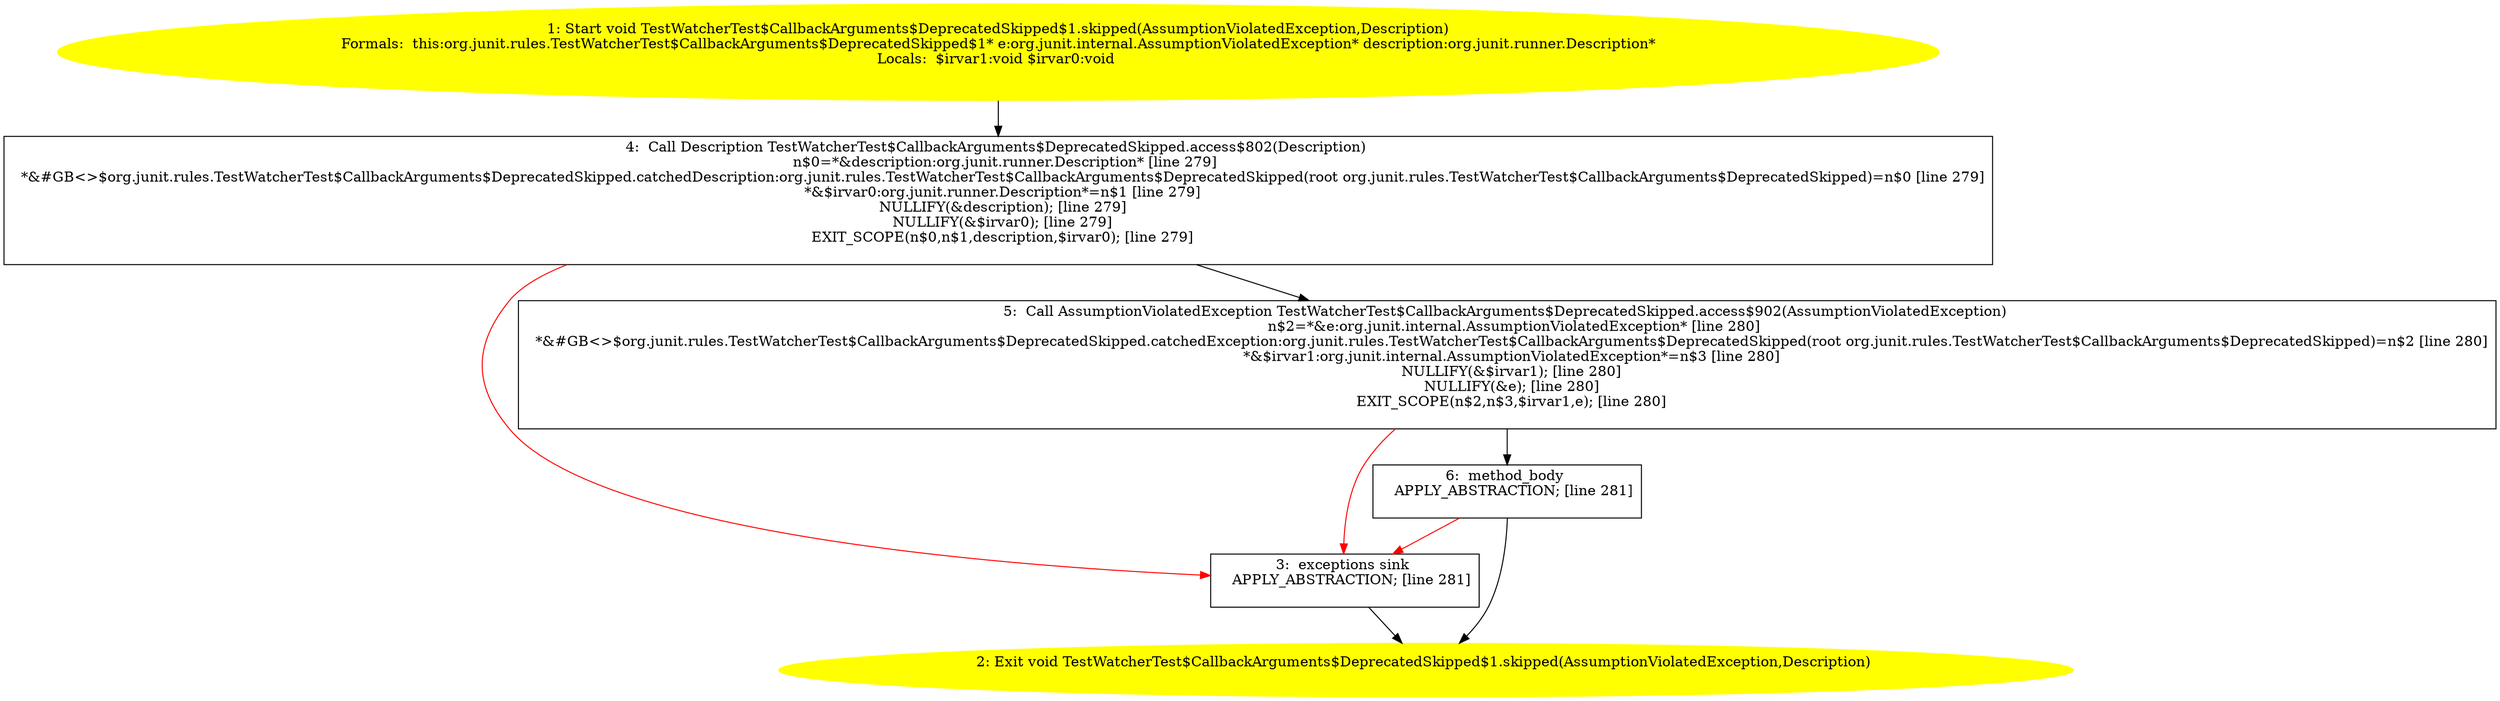 /* @generated */
digraph cfg {
"org.junit.rules.TestWatcherTest$CallbackArguments$DeprecatedSkipped$1.skipped(org.junit.internal.Ass.1ebc4ee60e0e7cbf164387aa05eebef4_1" [label="1: Start void TestWatcherTest$CallbackArguments$DeprecatedSkipped$1.skipped(AssumptionViolatedException,Description)\nFormals:  this:org.junit.rules.TestWatcherTest$CallbackArguments$DeprecatedSkipped$1* e:org.junit.internal.AssumptionViolatedException* description:org.junit.runner.Description*\nLocals:  $irvar1:void $irvar0:void \n  " color=yellow style=filled]
	

	 "org.junit.rules.TestWatcherTest$CallbackArguments$DeprecatedSkipped$1.skipped(org.junit.internal.Ass.1ebc4ee60e0e7cbf164387aa05eebef4_1" -> "org.junit.rules.TestWatcherTest$CallbackArguments$DeprecatedSkipped$1.skipped(org.junit.internal.Ass.1ebc4ee60e0e7cbf164387aa05eebef4_4" ;
"org.junit.rules.TestWatcherTest$CallbackArguments$DeprecatedSkipped$1.skipped(org.junit.internal.Ass.1ebc4ee60e0e7cbf164387aa05eebef4_2" [label="2: Exit void TestWatcherTest$CallbackArguments$DeprecatedSkipped$1.skipped(AssumptionViolatedException,Description) \n  " color=yellow style=filled]
	

"org.junit.rules.TestWatcherTest$CallbackArguments$DeprecatedSkipped$1.skipped(org.junit.internal.Ass.1ebc4ee60e0e7cbf164387aa05eebef4_3" [label="3:  exceptions sink \n   APPLY_ABSTRACTION; [line 281]\n " shape="box"]
	

	 "org.junit.rules.TestWatcherTest$CallbackArguments$DeprecatedSkipped$1.skipped(org.junit.internal.Ass.1ebc4ee60e0e7cbf164387aa05eebef4_3" -> "org.junit.rules.TestWatcherTest$CallbackArguments$DeprecatedSkipped$1.skipped(org.junit.internal.Ass.1ebc4ee60e0e7cbf164387aa05eebef4_2" ;
"org.junit.rules.TestWatcherTest$CallbackArguments$DeprecatedSkipped$1.skipped(org.junit.internal.Ass.1ebc4ee60e0e7cbf164387aa05eebef4_4" [label="4:  Call Description TestWatcherTest$CallbackArguments$DeprecatedSkipped.access$802(Description) \n   n$0=*&description:org.junit.runner.Description* [line 279]\n  *&#GB<>$org.junit.rules.TestWatcherTest$CallbackArguments$DeprecatedSkipped.catchedDescription:org.junit.rules.TestWatcherTest$CallbackArguments$DeprecatedSkipped(root org.junit.rules.TestWatcherTest$CallbackArguments$DeprecatedSkipped)=n$0 [line 279]\n  *&$irvar0:org.junit.runner.Description*=n$1 [line 279]\n  NULLIFY(&description); [line 279]\n  NULLIFY(&$irvar0); [line 279]\n  EXIT_SCOPE(n$0,n$1,description,$irvar0); [line 279]\n " shape="box"]
	

	 "org.junit.rules.TestWatcherTest$CallbackArguments$DeprecatedSkipped$1.skipped(org.junit.internal.Ass.1ebc4ee60e0e7cbf164387aa05eebef4_4" -> "org.junit.rules.TestWatcherTest$CallbackArguments$DeprecatedSkipped$1.skipped(org.junit.internal.Ass.1ebc4ee60e0e7cbf164387aa05eebef4_5" ;
	 "org.junit.rules.TestWatcherTest$CallbackArguments$DeprecatedSkipped$1.skipped(org.junit.internal.Ass.1ebc4ee60e0e7cbf164387aa05eebef4_4" -> "org.junit.rules.TestWatcherTest$CallbackArguments$DeprecatedSkipped$1.skipped(org.junit.internal.Ass.1ebc4ee60e0e7cbf164387aa05eebef4_3" [color="red" ];
"org.junit.rules.TestWatcherTest$CallbackArguments$DeprecatedSkipped$1.skipped(org.junit.internal.Ass.1ebc4ee60e0e7cbf164387aa05eebef4_5" [label="5:  Call AssumptionViolatedException TestWatcherTest$CallbackArguments$DeprecatedSkipped.access$902(AssumptionViolatedException) \n   n$2=*&e:org.junit.internal.AssumptionViolatedException* [line 280]\n  *&#GB<>$org.junit.rules.TestWatcherTest$CallbackArguments$DeprecatedSkipped.catchedException:org.junit.rules.TestWatcherTest$CallbackArguments$DeprecatedSkipped(root org.junit.rules.TestWatcherTest$CallbackArguments$DeprecatedSkipped)=n$2 [line 280]\n  *&$irvar1:org.junit.internal.AssumptionViolatedException*=n$3 [line 280]\n  NULLIFY(&$irvar1); [line 280]\n  NULLIFY(&e); [line 280]\n  EXIT_SCOPE(n$2,n$3,$irvar1,e); [line 280]\n " shape="box"]
	

	 "org.junit.rules.TestWatcherTest$CallbackArguments$DeprecatedSkipped$1.skipped(org.junit.internal.Ass.1ebc4ee60e0e7cbf164387aa05eebef4_5" -> "org.junit.rules.TestWatcherTest$CallbackArguments$DeprecatedSkipped$1.skipped(org.junit.internal.Ass.1ebc4ee60e0e7cbf164387aa05eebef4_6" ;
	 "org.junit.rules.TestWatcherTest$CallbackArguments$DeprecatedSkipped$1.skipped(org.junit.internal.Ass.1ebc4ee60e0e7cbf164387aa05eebef4_5" -> "org.junit.rules.TestWatcherTest$CallbackArguments$DeprecatedSkipped$1.skipped(org.junit.internal.Ass.1ebc4ee60e0e7cbf164387aa05eebef4_3" [color="red" ];
"org.junit.rules.TestWatcherTest$CallbackArguments$DeprecatedSkipped$1.skipped(org.junit.internal.Ass.1ebc4ee60e0e7cbf164387aa05eebef4_6" [label="6:  method_body \n   APPLY_ABSTRACTION; [line 281]\n " shape="box"]
	

	 "org.junit.rules.TestWatcherTest$CallbackArguments$DeprecatedSkipped$1.skipped(org.junit.internal.Ass.1ebc4ee60e0e7cbf164387aa05eebef4_6" -> "org.junit.rules.TestWatcherTest$CallbackArguments$DeprecatedSkipped$1.skipped(org.junit.internal.Ass.1ebc4ee60e0e7cbf164387aa05eebef4_2" ;
	 "org.junit.rules.TestWatcherTest$CallbackArguments$DeprecatedSkipped$1.skipped(org.junit.internal.Ass.1ebc4ee60e0e7cbf164387aa05eebef4_6" -> "org.junit.rules.TestWatcherTest$CallbackArguments$DeprecatedSkipped$1.skipped(org.junit.internal.Ass.1ebc4ee60e0e7cbf164387aa05eebef4_3" [color="red" ];
}
